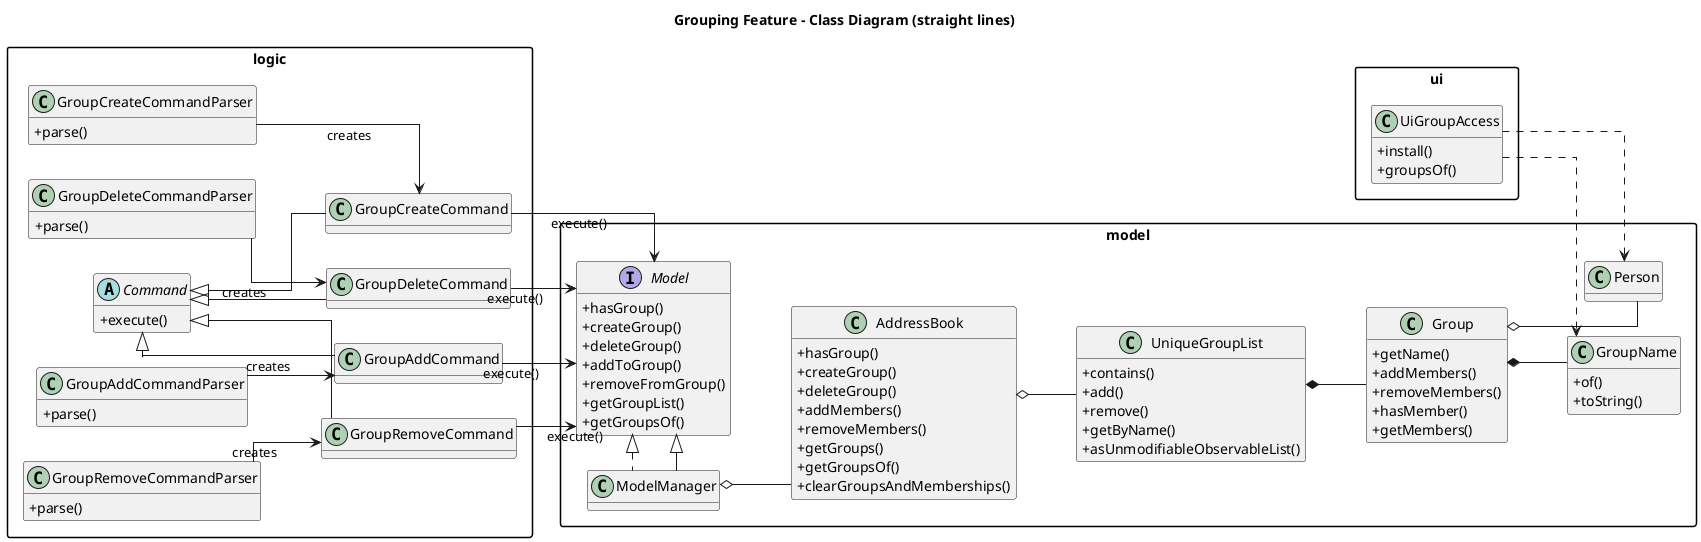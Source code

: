 @startuml
title Grouping Feature – Class Diagram (straight lines)

skinparam linetype ortho
skinparam shadowing false
skinparam packageStyle rectangle
skinparam classAttributeIconSize 0
hide stereotypes
hide fields
show methods
left to right direction


package "logic" <<abstract>> {
  abstract class Command {
    + execute()
  }

  class GroupCreateCommand extends Command
  class GroupDeleteCommand extends Command
  class GroupAddCommand extends Command
  class GroupRemoveCommand extends Command

  class GroupCreateCommandParser {
    + parse()
  }
  class GroupDeleteCommandParser {
    + parse()
  }
  class GroupAddCommandParser {
    + parse()
  }
  class GroupRemoveCommandParser {
    + parse()
  }
}

package "model" <<abstract>> {
  interface Model {
    + hasGroup()
    + createGroup()
    + deleteGroup()
    + addToGroup()
    + removeFromGroup()
    + getGroupList()
    + getGroupsOf()
  }

  class ModelManager implements Model

  class AddressBook {
    + hasGroup()
    + createGroup()
    + deleteGroup()
    + addMembers()
    + removeMembers()
    + getGroups()
    + getGroupsOf()
    + clearGroupsAndMemberships()
  }

  class UniqueGroupList {
    + contains()
    + add()
    + remove()
    + getByName()
    + asUnmodifiableObservableList()
  }

  ' Place these BEFORE Group so they appear to its left
  class GroupName {
    + of()
    + toString()
  }
  class Person

  class Group {
    + getName()
    + addMembers()
    + removeMembers()
    + hasMember()
    + getMembers()
  }
}

package "ui" <<abstract>> {
  class UiGroupAccess {
    + install()
    + groupsOf()
  }
}

GroupCreateCommandParser --> GroupCreateCommand : creates
GroupDeleteCommandParser --> GroupDeleteCommand : creates
GroupAddCommandParser    --> GroupAddCommand    : creates
GroupRemoveCommandParser --> GroupRemoveCommand : creates

GroupCreateCommand --> Model : execute()
GroupDeleteCommand --> Model : execute()
GroupAddCommand    --> Model : execute()
GroupRemoveCommand --> Model : execute()

ModelManager -|> Model
ModelManager o-- AddressBook

AddressBook o-- UniqueGroupList
UniqueGroupList *-- Group

' Layout hint: keep to the left of Group
GroupName -[hidden]-> Group
Person   -[hidden]-> Group

Group *-- GroupName
Group o-- Person

UiGroupAccess ..> Person
UiGroupAccess ..> GroupName

@enduml
